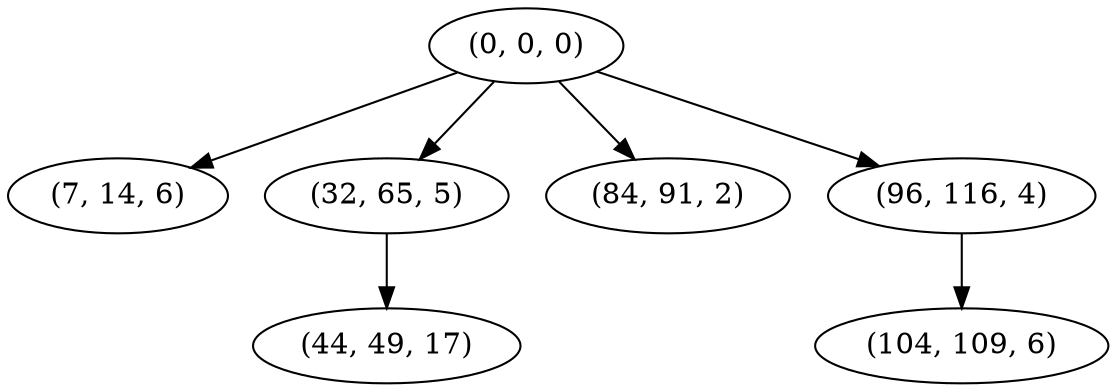 digraph tree {
    "(0, 0, 0)";
    "(7, 14, 6)";
    "(32, 65, 5)";
    "(44, 49, 17)";
    "(84, 91, 2)";
    "(96, 116, 4)";
    "(104, 109, 6)";
    "(0, 0, 0)" -> "(7, 14, 6)";
    "(0, 0, 0)" -> "(32, 65, 5)";
    "(0, 0, 0)" -> "(84, 91, 2)";
    "(0, 0, 0)" -> "(96, 116, 4)";
    "(32, 65, 5)" -> "(44, 49, 17)";
    "(96, 116, 4)" -> "(104, 109, 6)";
}
